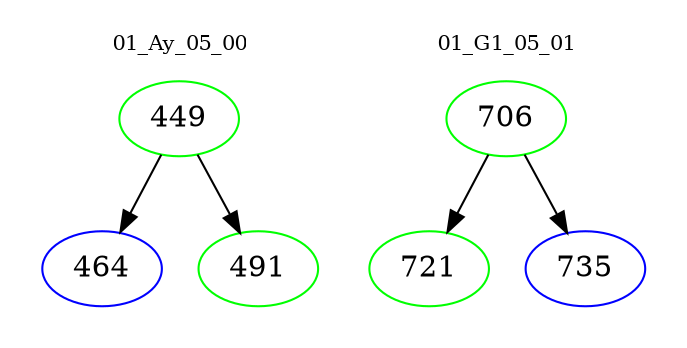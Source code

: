 digraph{
subgraph cluster_0 {
color = white
label = "01_Ay_05_00";
fontsize=10;
T0_449 [label="449", color="green"]
T0_449 -> T0_464 [color="black"]
T0_464 [label="464", color="blue"]
T0_449 -> T0_491 [color="black"]
T0_491 [label="491", color="green"]
}
subgraph cluster_1 {
color = white
label = "01_G1_05_01";
fontsize=10;
T1_706 [label="706", color="green"]
T1_706 -> T1_721 [color="black"]
T1_721 [label="721", color="green"]
T1_706 -> T1_735 [color="black"]
T1_735 [label="735", color="blue"]
}
}
